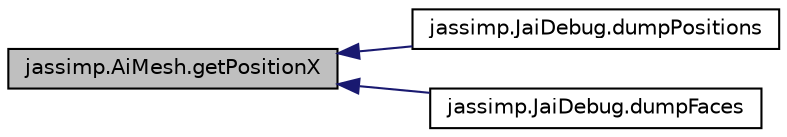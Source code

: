 digraph "jassimp.AiMesh.getPositionX"
{
  edge [fontname="Helvetica",fontsize="10",labelfontname="Helvetica",labelfontsize="10"];
  node [fontname="Helvetica",fontsize="10",shape=record];
  rankdir="LR";
  Node1 [label="jassimp.AiMesh.getPositionX",height=0.2,width=0.4,color="black", fillcolor="grey75", style="filled", fontcolor="black"];
  Node1 -> Node2 [dir="back",color="midnightblue",fontsize="10",style="solid",fontname="Helvetica"];
  Node2 [label="jassimp.JaiDebug.dumpPositions",height=0.2,width=0.4,color="black", fillcolor="white", style="filled",URL="$classjassimp_1_1_jai_debug.html#acd07a12e63cc6ee32c41a9d57f610f47"];
  Node1 -> Node3 [dir="back",color="midnightblue",fontsize="10",style="solid",fontname="Helvetica"];
  Node3 [label="jassimp.JaiDebug.dumpFaces",height=0.2,width=0.4,color="black", fillcolor="white", style="filled",URL="$classjassimp_1_1_jai_debug.html#abeab51b27d7cc0469c3dbe513d1ba012"];
}
